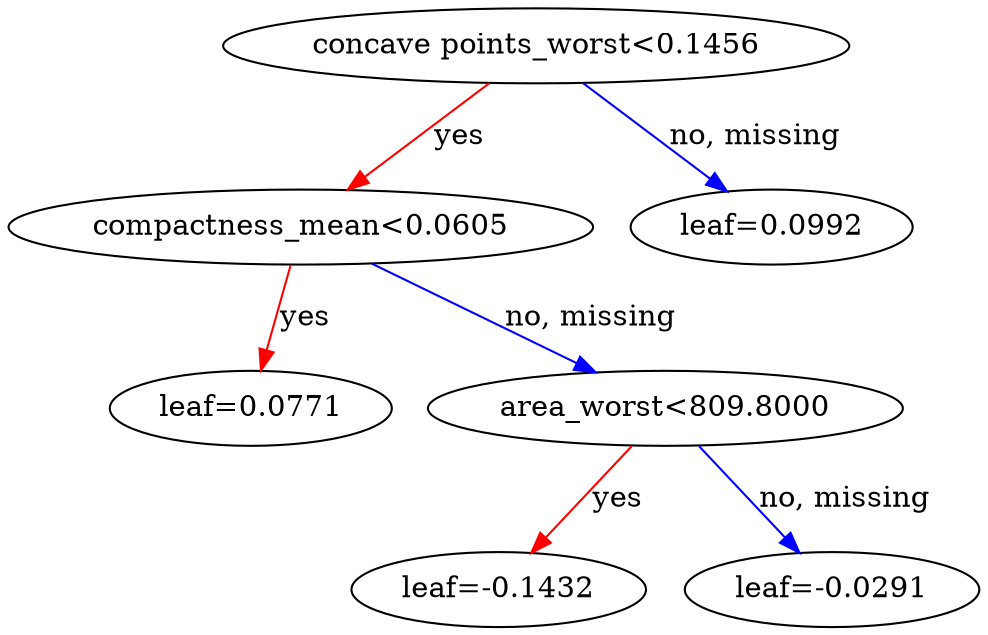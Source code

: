 digraph {
    graph [ rankdir=TB ]
    graph [ rankdir="UD" ]

    0 [ label="concave points_worst<0.1456" ]
    0 -> 1 [label="yes" color="#FF0000"]
    0 -> 2 [label="no, missing" color="#0000FF"]

    1 [ label="compactness_mean<0.0605" ]
    1 -> 3 [label="yes" color="#FF0000"]
    1 -> 4 [label="no, missing" color="#0000FF"]

    3 [ label="leaf=0.0771" ]

    4 [ label="area_worst<809.8000" ]
    4 -> 5 [label="yes" color="#FF0000"]
    4 -> 6 [label="no, missing" color="#0000FF"]

    5 [ label="leaf=-0.1432" ]

    6 [ label="leaf=-0.0291" ]

    2 [ label="leaf=0.0992" ]
}
